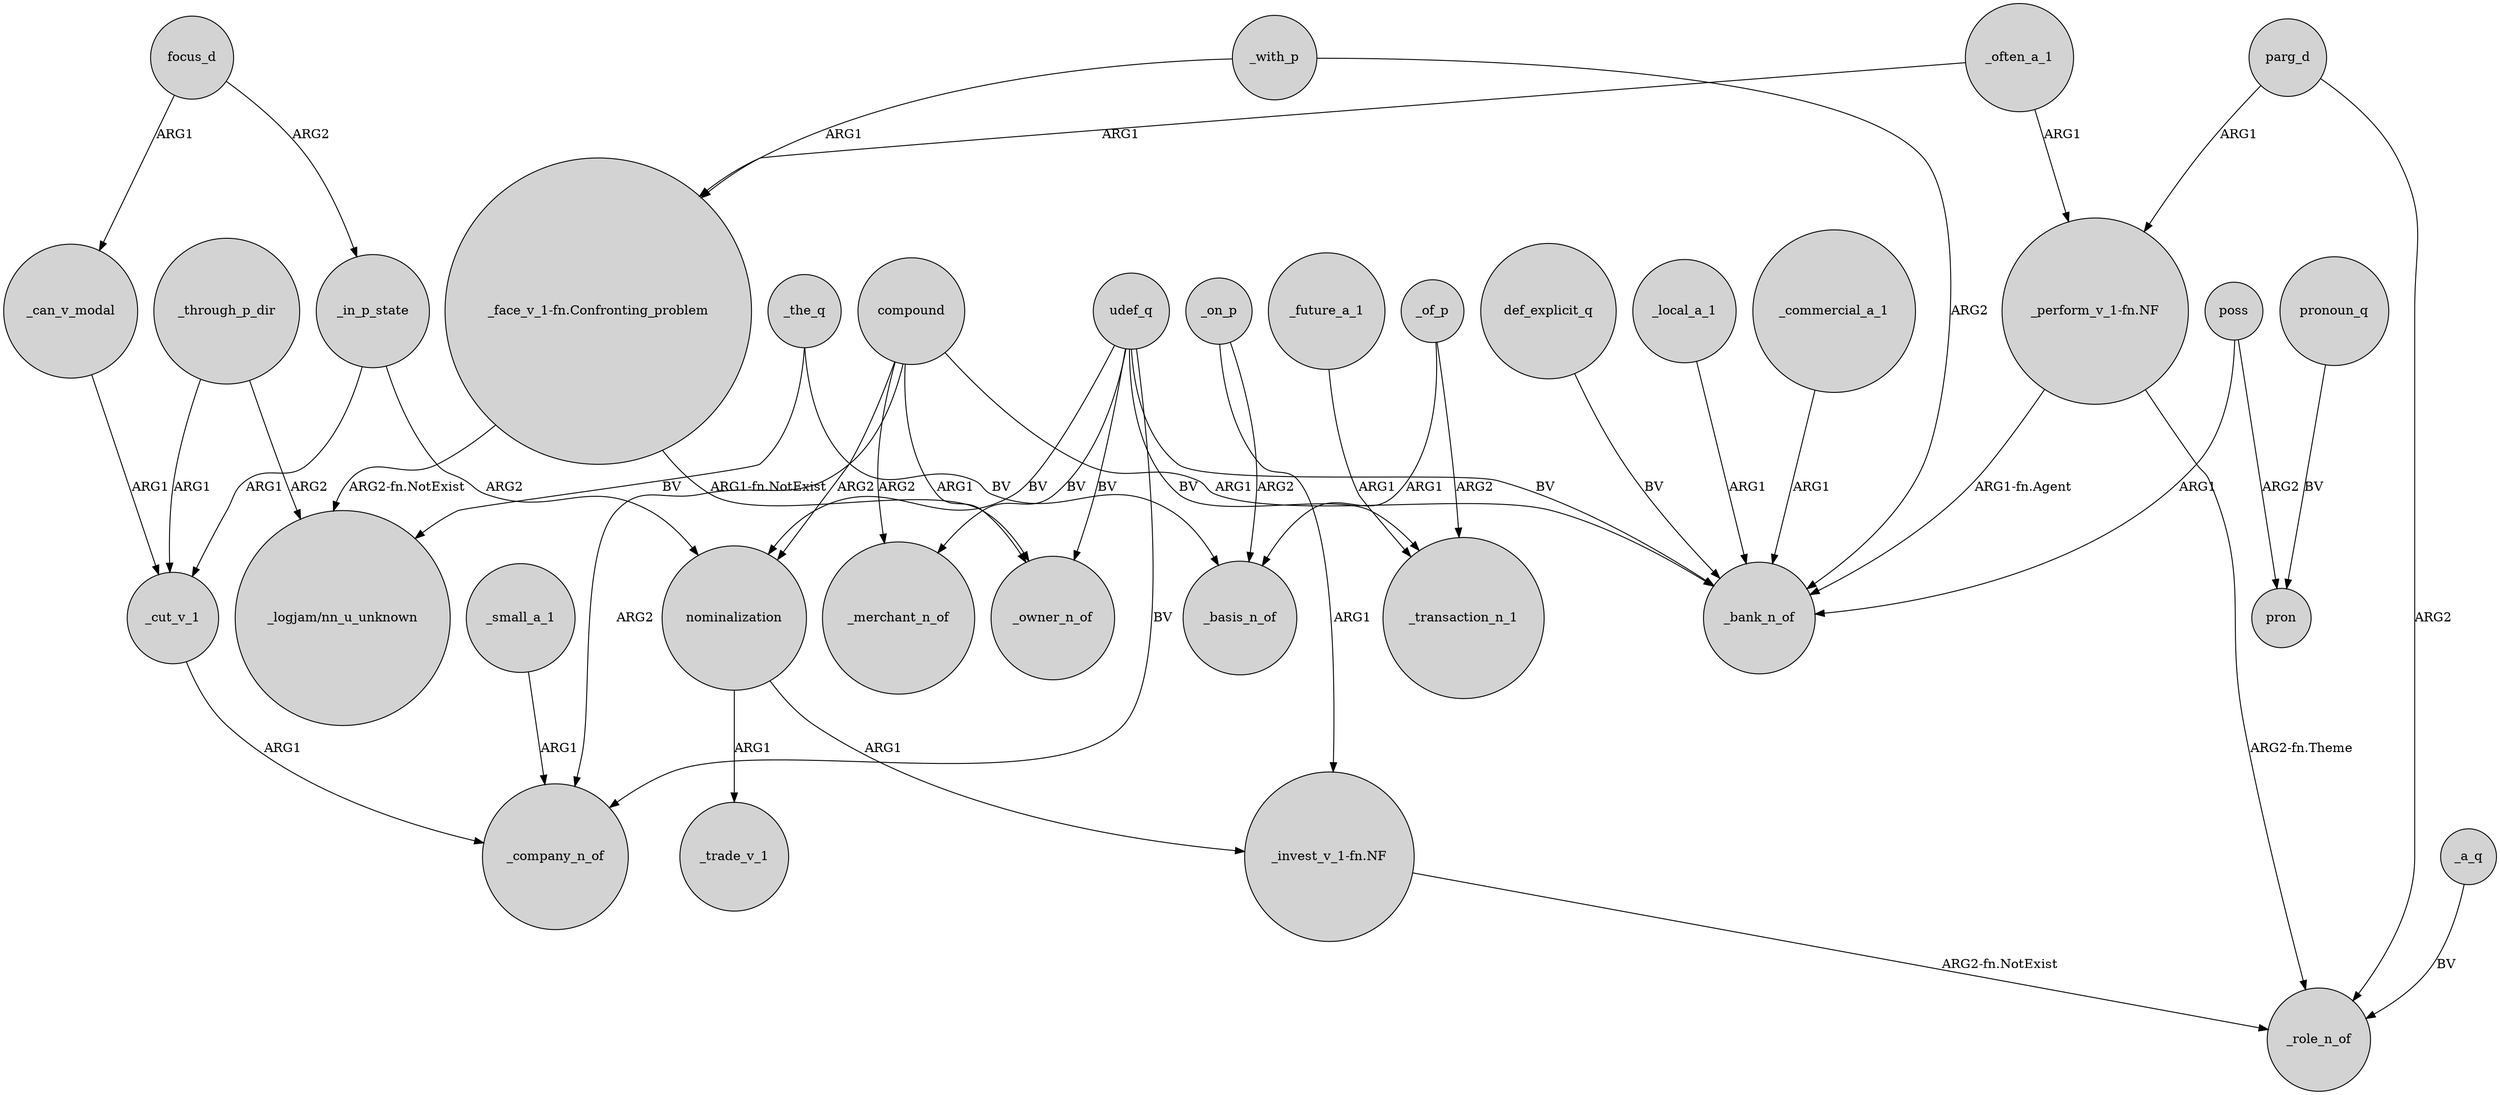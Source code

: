 digraph {
	node [shape=circle style=filled]
	"_invest_v_1-fn.NF" -> _role_n_of [label="ARG2-fn.NotExist"]
	udef_q -> _merchant_n_of [label=BV]
	_often_a_1 -> "_perform_v_1-fn.NF" [label=ARG1]
	_the_q -> "_logjam/nn_u_unknown" [label=BV]
	"_perform_v_1-fn.NF" -> _role_n_of [label="ARG2-fn.Theme"]
	poss -> pron [label=ARG2]
	parg_d -> _role_n_of [label=ARG2]
	_a_q -> _role_n_of [label=BV]
	"_perform_v_1-fn.NF" -> _bank_n_of [label="ARG1-fn.Agent"]
	_cut_v_1 -> _company_n_of [label=ARG1]
	focus_d -> _in_p_state [label=ARG2]
	compound -> _bank_n_of [label=ARG1]
	_with_p -> "_face_v_1-fn.Confronting_problem" [label=ARG1]
	compound -> nominalization [label=ARG2]
	compound -> _company_n_of [label=ARG2]
	parg_d -> "_perform_v_1-fn.NF" [label=ARG1]
	nominalization -> _trade_v_1 [label=ARG1]
	_through_p_dir -> "_logjam/nn_u_unknown" [label=ARG2]
	_on_p -> "_invest_v_1-fn.NF" [label=ARG1]
	poss -> _bank_n_of [label=ARG1]
	_in_p_state -> _cut_v_1 [label=ARG1]
	pronoun_q -> pron [label=BV]
	_can_v_modal -> _cut_v_1 [label=ARG1]
	_future_a_1 -> _transaction_n_1 [label=ARG1]
	_of_p -> _basis_n_of [label=ARG1]
	udef_q -> _transaction_n_1 [label=BV]
	_in_p_state -> nominalization [label=ARG2]
	udef_q -> nominalization [label=BV]
	_through_p_dir -> _cut_v_1 [label=ARG1]
	udef_q -> _owner_n_of [label=BV]
	def_explicit_q -> _bank_n_of [label=BV]
	"_face_v_1-fn.Confronting_problem" -> "_logjam/nn_u_unknown" [label="ARG2-fn.NotExist"]
	_with_p -> _bank_n_of [label=ARG2]
	_on_p -> _basis_n_of [label=ARG2]
	_small_a_1 -> _company_n_of [label=ARG1]
	focus_d -> _can_v_modal [label=ARG1]
	compound -> _merchant_n_of [label=ARG2]
	udef_q -> _company_n_of [label=BV]
	compound -> _owner_n_of [label=ARG1]
	_local_a_1 -> _bank_n_of [label=ARG1]
	nominalization -> "_invest_v_1-fn.NF" [label=ARG1]
	"_face_v_1-fn.Confronting_problem" -> _owner_n_of [label="ARG1-fn.NotExist"]
	_often_a_1 -> "_face_v_1-fn.Confronting_problem" [label=ARG1]
	_the_q -> _basis_n_of [label=BV]
	_commercial_a_1 -> _bank_n_of [label=ARG1]
	udef_q -> _bank_n_of [label=BV]
	_of_p -> _transaction_n_1 [label=ARG2]
}
